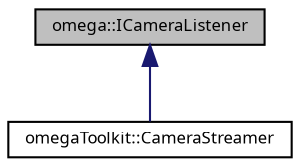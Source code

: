 digraph "omega::ICameraListener"
{
  bgcolor="transparent";
  edge [fontname="FreeSans.ttf",fontsize="8",labelfontname="FreeSans.ttf",labelfontsize="8"];
  node [fontname="FreeSans.ttf",fontsize="8",shape=record];
  Node1 [label="omega::ICameraListener",height=0.2,width=0.4,color="black", fillcolor="grey75", style="filled", fontcolor="black"];
  Node1 -> Node2 [dir="back",color="midnightblue",fontsize="8",style="solid",fontname="FreeSans.ttf"];
  Node2 [label="omegaToolkit::CameraStreamer",height=0.2,width=0.4,color="black",URL="$classomega_toolkit_1_1_camera_streamer.html",tooltip="A camera listener that uses plug-ins to encode rendered frames into video streams. "];
}
